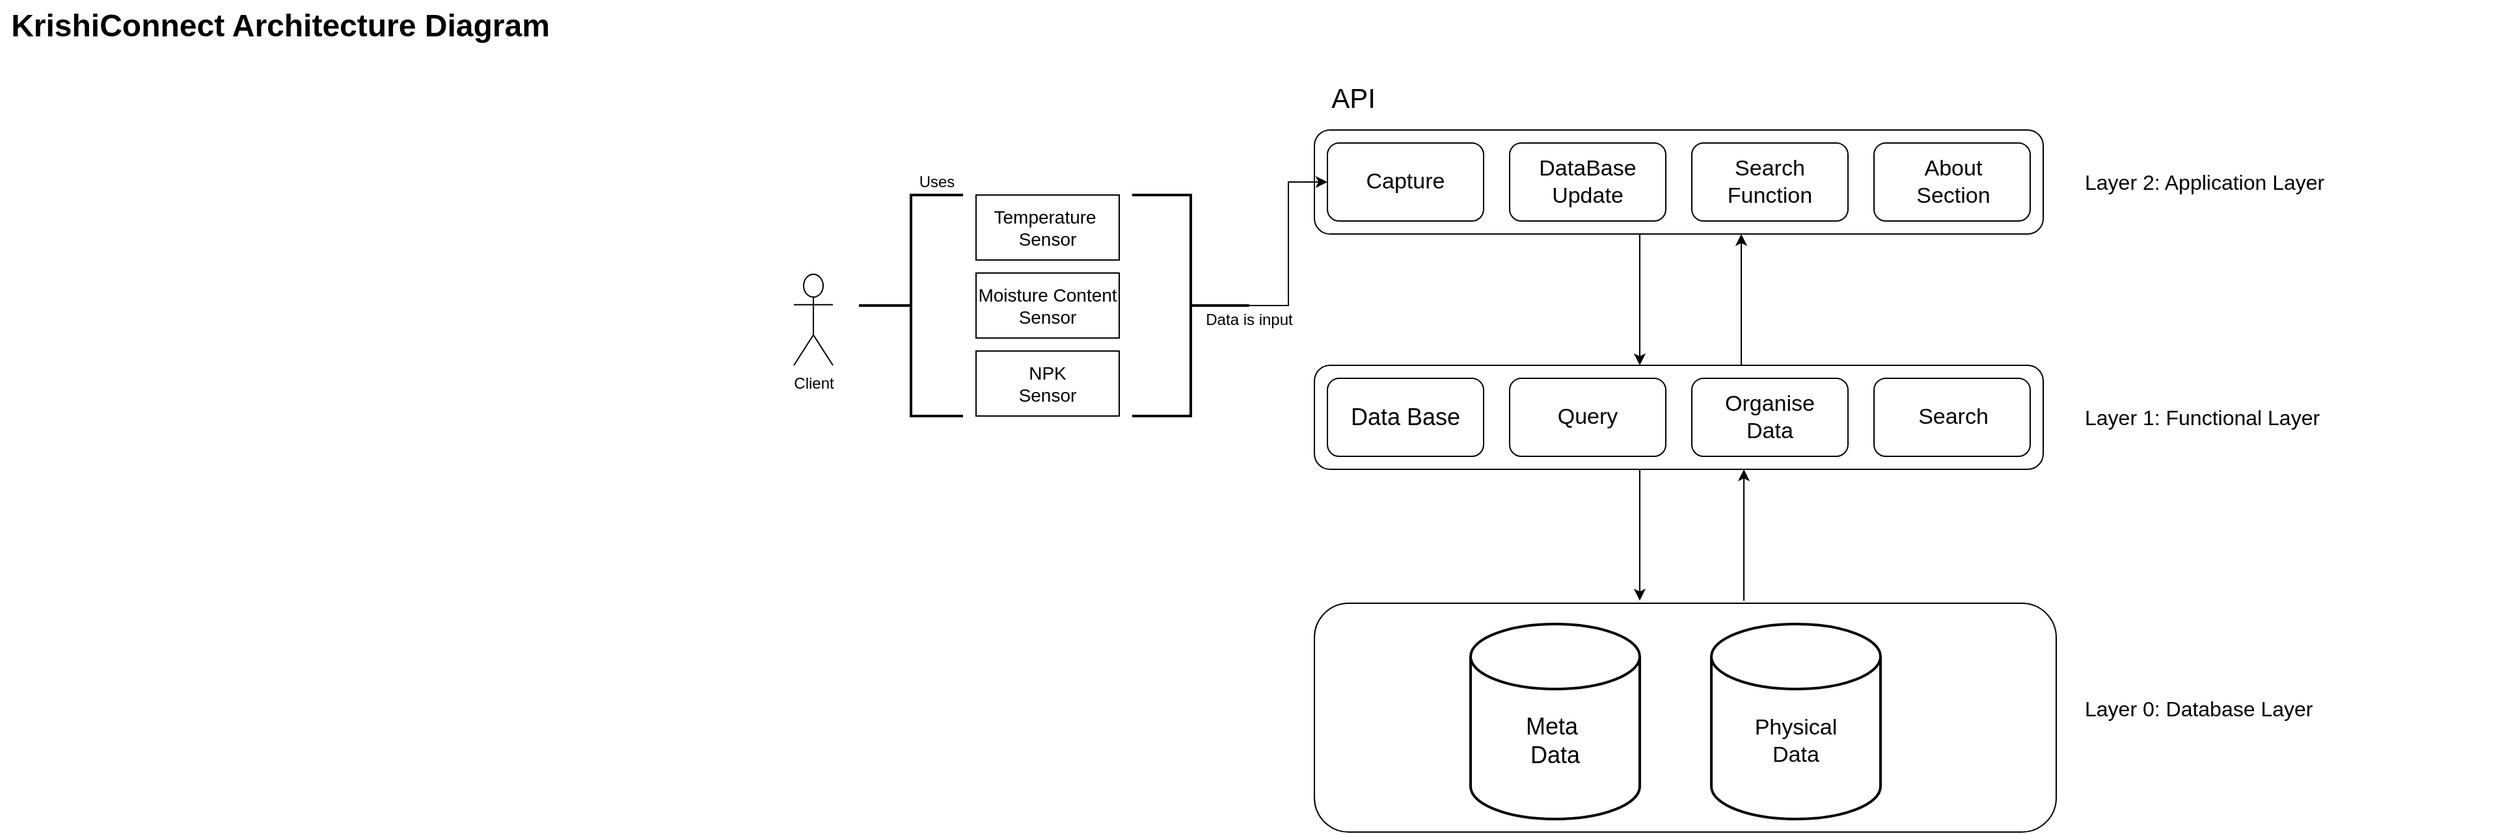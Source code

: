 <mxfile version="22.1.11" type="github">
  <diagram name="Page-1" id="vbBZC93TpMmgGGDBpkCH">
    <mxGraphModel dx="4733" dy="1258" grid="1" gridSize="10" guides="1" tooltips="1" connect="1" arrows="1" fold="1" page="1" pageScale="1" pageWidth="1200" pageHeight="1920" math="0" shadow="0">
      <root>
        <mxCell id="0" />
        <mxCell id="1" parent="0" />
        <mxCell id="oBGyluWmN6UVs6irnxLk-61" style="edgeStyle=orthogonalEdgeStyle;rounded=0;orthogonalLoop=1;jettySize=auto;html=1;entryX=0.5;entryY=0;entryDx=0;entryDy=0;" edge="1" parent="1">
          <mxGeometry relative="1" as="geometry">
            <mxPoint x="-1120" y="200" as="sourcePoint" />
            <mxPoint x="-1120" y="301" as="targetPoint" />
          </mxGeometry>
        </mxCell>
        <mxCell id="oBGyluWmN6UVs6irnxLk-4" value="" style="rounded=1;whiteSpace=wrap;html=1;" vertex="1" parent="1">
          <mxGeometry x="-1370" y="120" width="560" height="80" as="geometry" />
        </mxCell>
        <mxCell id="oBGyluWmN6UVs6irnxLk-5" value="" style="rounded=1;whiteSpace=wrap;html=1;" vertex="1" parent="1">
          <mxGeometry x="-1360" y="130" width="120" height="60" as="geometry" />
        </mxCell>
        <mxCell id="oBGyluWmN6UVs6irnxLk-6" value="" style="rounded=1;whiteSpace=wrap;html=1;" vertex="1" parent="1">
          <mxGeometry x="-1220" y="130" width="120" height="60" as="geometry" />
        </mxCell>
        <mxCell id="oBGyluWmN6UVs6irnxLk-7" value="" style="rounded=1;whiteSpace=wrap;html=1;" vertex="1" parent="1">
          <mxGeometry x="-1080" y="130" width="120" height="60" as="geometry" />
        </mxCell>
        <mxCell id="oBGyluWmN6UVs6irnxLk-8" value="" style="rounded=1;whiteSpace=wrap;html=1;" vertex="1" parent="1">
          <mxGeometry x="-940" y="130" width="120" height="60" as="geometry" />
        </mxCell>
        <mxCell id="oBGyluWmN6UVs6irnxLk-9" value="&lt;font style=&quot;font-size: 17px;&quot;&gt;Capture&lt;/font&gt;" style="text;html=1;strokeColor=none;fillColor=none;align=center;verticalAlign=middle;whiteSpace=wrap;rounded=0;" vertex="1" parent="1">
          <mxGeometry x="-1345" y="135" width="90" height="50" as="geometry" />
        </mxCell>
        <mxCell id="oBGyluWmN6UVs6irnxLk-10" value="&lt;div style=&quot;font-size: 17px;&quot;&gt;&lt;font style=&quot;font-size: 17px;&quot;&gt;DataBase &lt;br&gt;&lt;/font&gt;&lt;/div&gt;&lt;div style=&quot;font-size: 17px;&quot;&gt;&lt;font style=&quot;font-size: 17px;&quot;&gt;Update&lt;/font&gt;&lt;br&gt;&lt;/div&gt;" style="text;html=1;strokeColor=none;fillColor=none;align=center;verticalAlign=middle;whiteSpace=wrap;rounded=0;" vertex="1" parent="1">
          <mxGeometry x="-1205" y="135" width="90" height="50" as="geometry" />
        </mxCell>
        <mxCell id="oBGyluWmN6UVs6irnxLk-11" value="&lt;div&gt;&lt;font style=&quot;font-size: 17px;&quot;&gt;Search&lt;/font&gt;&lt;/div&gt;&lt;font style=&quot;font-size: 17px;&quot;&gt;Function&lt;/font&gt;" style="text;html=1;strokeColor=none;fillColor=none;align=center;verticalAlign=middle;whiteSpace=wrap;rounded=0;" vertex="1" parent="1">
          <mxGeometry x="-1065" y="135" width="90" height="50" as="geometry" />
        </mxCell>
        <mxCell id="oBGyluWmN6UVs6irnxLk-12" value="&lt;div style=&quot;font-size: 17px;&quot;&gt;&lt;font style=&quot;font-size: 17px;&quot;&gt;About&lt;/font&gt;&lt;/div&gt;&lt;div style=&quot;font-size: 17px;&quot;&gt;&lt;font style=&quot;font-size: 17px;&quot;&gt;Section&lt;font style=&quot;font-size: 17px;&quot;&gt;&lt;br&gt;&lt;/font&gt;&lt;/font&gt;&lt;/div&gt;" style="text;html=1;strokeColor=none;fillColor=none;align=center;verticalAlign=middle;whiteSpace=wrap;rounded=0;" vertex="1" parent="1">
          <mxGeometry x="-924" y="135" width="90" height="50" as="geometry" />
        </mxCell>
        <mxCell id="oBGyluWmN6UVs6irnxLk-13" value="&lt;div&gt;Client&lt;/div&gt;&lt;div&gt;&lt;br&gt;&lt;/div&gt;" style="shape=umlActor;verticalLabelPosition=bottom;verticalAlign=top;html=1;outlineConnect=0;" vertex="1" parent="1">
          <mxGeometry x="-1770" y="231" width="30" height="70" as="geometry" />
        </mxCell>
        <mxCell id="oBGyluWmN6UVs6irnxLk-20" value="&lt;div style=&quot;font-size: 14px;&quot;&gt;&lt;font style=&quot;font-size: 14px;&quot;&gt;Temperature&amp;nbsp;&lt;/font&gt;&lt;/div&gt;&lt;div style=&quot;font-size: 14px;&quot;&gt;&lt;font style=&quot;font-size: 14px;&quot;&gt;Sensor&lt;/font&gt;&lt;/div&gt;" style="rounded=0;whiteSpace=wrap;html=1;" vertex="1" parent="1">
          <mxGeometry x="-1630" y="170" width="110" height="50" as="geometry" />
        </mxCell>
        <mxCell id="oBGyluWmN6UVs6irnxLk-21" value="&lt;div style=&quot;font-size: 14px;&quot;&gt;&lt;font style=&quot;font-size: 14px;&quot;&gt;Moisture Content&lt;br&gt;&lt;/font&gt;&lt;/div&gt;&lt;div style=&quot;font-size: 14px;&quot;&gt;&lt;font style=&quot;font-size: 14px;&quot;&gt;Sensor&lt;/font&gt;&lt;/div&gt;" style="rounded=0;whiteSpace=wrap;html=1;" vertex="1" parent="1">
          <mxGeometry x="-1630" y="230" width="110" height="50" as="geometry" />
        </mxCell>
        <mxCell id="oBGyluWmN6UVs6irnxLk-22" value="&lt;div style=&quot;font-size: 14px;&quot;&gt;&lt;font style=&quot;font-size: 14px;&quot;&gt;NPK&lt;br&gt;&lt;/font&gt;&lt;/div&gt;&lt;div style=&quot;font-size: 14px;&quot;&gt;&lt;font style=&quot;font-size: 14px;&quot;&gt;Sensor&lt;/font&gt;&lt;/div&gt;" style="rounded=0;whiteSpace=wrap;html=1;" vertex="1" parent="1">
          <mxGeometry x="-1630" y="290" width="110" height="50" as="geometry" />
        </mxCell>
        <mxCell id="oBGyluWmN6UVs6irnxLk-27" value="" style="strokeWidth=2;html=1;shape=mxgraph.flowchart.annotation_2;align=left;labelPosition=right;pointerEvents=1;" vertex="1" parent="1">
          <mxGeometry x="-1720" y="170" width="80" height="170" as="geometry" />
        </mxCell>
        <mxCell id="oBGyluWmN6UVs6irnxLk-28" value="KrishiConnect Architecture Diagram" style="text;strokeColor=none;fillColor=none;html=1;fontSize=24;fontStyle=1;verticalAlign=middle;align=center;" vertex="1" parent="1">
          <mxGeometry x="-2380" y="20" width="430" height="40" as="geometry" />
        </mxCell>
        <mxCell id="oBGyluWmN6UVs6irnxLk-29" value="Uses" style="text;html=1;strokeColor=none;fillColor=none;align=center;verticalAlign=middle;whiteSpace=wrap;rounded=0;" vertex="1" parent="1">
          <mxGeometry x="-1690" y="145" width="60" height="30" as="geometry" />
        </mxCell>
        <mxCell id="oBGyluWmN6UVs6irnxLk-31" value="&lt;font style=&quot;font-size: 21px;&quot;&gt;API&lt;/font&gt;" style="text;html=1;strokeColor=none;fillColor=none;align=center;verticalAlign=middle;whiteSpace=wrap;rounded=0;" vertex="1" parent="1">
          <mxGeometry x="-1410" y="80" width="140" height="30" as="geometry" />
        </mxCell>
        <mxCell id="oBGyluWmN6UVs6irnxLk-32" value="&lt;div align=&quot;left&quot;&gt;&lt;font style=&quot;font-size: 16px;&quot;&gt;Layer 2: Application Layer&lt;/font&gt;&lt;br&gt;&lt;/div&gt;" style="text;html=1;strokeColor=none;fillColor=none;align=left;verticalAlign=middle;whiteSpace=wrap;rounded=0;" vertex="1" parent="1">
          <mxGeometry x="-780" y="145" width="320" height="30" as="geometry" />
        </mxCell>
        <mxCell id="oBGyluWmN6UVs6irnxLk-35" style="edgeStyle=orthogonalEdgeStyle;rounded=0;orthogonalLoop=1;jettySize=auto;html=1;exitX=0;exitY=0.5;exitDx=0;exitDy=0;exitPerimeter=0;entryX=0;entryY=0.5;entryDx=0;entryDy=0;" edge="1" parent="1" source="oBGyluWmN6UVs6irnxLk-34" target="oBGyluWmN6UVs6irnxLk-5">
          <mxGeometry relative="1" as="geometry" />
        </mxCell>
        <mxCell id="oBGyluWmN6UVs6irnxLk-34" value="" style="strokeWidth=2;html=1;shape=mxgraph.flowchart.annotation_2;align=left;labelPosition=right;pointerEvents=1;direction=west;" vertex="1" parent="1">
          <mxGeometry x="-1510" y="170" width="90" height="170" as="geometry" />
        </mxCell>
        <mxCell id="oBGyluWmN6UVs6irnxLk-36" value="Data is input" style="text;html=1;strokeColor=none;fillColor=none;align=center;verticalAlign=middle;whiteSpace=wrap;rounded=0;" vertex="1" parent="1">
          <mxGeometry x="-1480" y="251" width="120" height="30" as="geometry" />
        </mxCell>
        <mxCell id="oBGyluWmN6UVs6irnxLk-63" style="edgeStyle=orthogonalEdgeStyle;rounded=0;orthogonalLoop=1;jettySize=auto;html=1;entryX=0.5;entryY=1;entryDx=0;entryDy=0;strokeColor=none;" edge="1" parent="1" source="oBGyluWmN6UVs6irnxLk-42" target="oBGyluWmN6UVs6irnxLk-4">
          <mxGeometry relative="1" as="geometry" />
        </mxCell>
        <mxCell id="oBGyluWmN6UVs6irnxLk-64" style="edgeStyle=orthogonalEdgeStyle;rounded=0;orthogonalLoop=1;jettySize=auto;html=1;exitX=0.5;exitY=0;exitDx=0;exitDy=0;entryX=0.5;entryY=1;entryDx=0;entryDy=0;" edge="1" parent="1">
          <mxGeometry relative="1" as="geometry">
            <mxPoint x="-1042" y="301" as="sourcePoint" />
            <mxPoint x="-1042" y="200" as="targetPoint" />
          </mxGeometry>
        </mxCell>
        <mxCell id="oBGyluWmN6UVs6irnxLk-42" value="" style="rounded=1;whiteSpace=wrap;html=1;" vertex="1" parent="1">
          <mxGeometry x="-1370" y="301" width="560" height="80" as="geometry" />
        </mxCell>
        <mxCell id="oBGyluWmN6UVs6irnxLk-43" value="" style="rounded=1;whiteSpace=wrap;html=1;" vertex="1" parent="1">
          <mxGeometry x="-1360" y="311" width="120" height="60" as="geometry" />
        </mxCell>
        <mxCell id="oBGyluWmN6UVs6irnxLk-44" value="" style="rounded=1;whiteSpace=wrap;html=1;" vertex="1" parent="1">
          <mxGeometry x="-1220" y="311" width="120" height="60" as="geometry" />
        </mxCell>
        <mxCell id="oBGyluWmN6UVs6irnxLk-45" value="" style="rounded=1;whiteSpace=wrap;html=1;" vertex="1" parent="1">
          <mxGeometry x="-1080" y="311" width="120" height="60" as="geometry" />
        </mxCell>
        <mxCell id="oBGyluWmN6UVs6irnxLk-46" value="" style="rounded=1;whiteSpace=wrap;html=1;" vertex="1" parent="1">
          <mxGeometry x="-940" y="311" width="120" height="60" as="geometry" />
        </mxCell>
        <mxCell id="oBGyluWmN6UVs6irnxLk-47" value="&lt;font style=&quot;font-size: 18px;&quot;&gt;Data Base&lt;/font&gt;" style="text;html=1;strokeColor=none;fillColor=none;align=center;verticalAlign=middle;whiteSpace=wrap;rounded=0;" vertex="1" parent="1">
          <mxGeometry x="-1345" y="316" width="90" height="50" as="geometry" />
        </mxCell>
        <mxCell id="oBGyluWmN6UVs6irnxLk-48" value="&lt;font style=&quot;font-size: 17px;&quot;&gt;Query&lt;/font&gt;" style="text;html=1;strokeColor=none;fillColor=none;align=center;verticalAlign=middle;whiteSpace=wrap;rounded=0;" vertex="1" parent="1">
          <mxGeometry x="-1205" y="316" width="90" height="50" as="geometry" />
        </mxCell>
        <mxCell id="oBGyluWmN6UVs6irnxLk-49" value="&lt;div style=&quot;font-size: 17px;&quot;&gt;&lt;font style=&quot;font-size: 17px;&quot;&gt;Organise &lt;br&gt;&lt;/font&gt;&lt;/div&gt;&lt;div style=&quot;font-size: 17px;&quot;&gt;&lt;font style=&quot;font-size: 17px;&quot;&gt;Data&lt;font style=&quot;font-size: 17px;&quot;&gt;&lt;br&gt;&lt;/font&gt;&lt;/font&gt;&lt;/div&gt;" style="text;html=1;strokeColor=none;fillColor=none;align=center;verticalAlign=middle;whiteSpace=wrap;rounded=0;" vertex="1" parent="1">
          <mxGeometry x="-1065" y="316" width="90" height="50" as="geometry" />
        </mxCell>
        <mxCell id="oBGyluWmN6UVs6irnxLk-50" value="&lt;font style=&quot;font-size: 17px;&quot;&gt;Search&lt;/font&gt;" style="text;html=1;strokeColor=none;fillColor=none;align=center;verticalAlign=middle;whiteSpace=wrap;rounded=0;" vertex="1" parent="1">
          <mxGeometry x="-924" y="316" width="90" height="50" as="geometry" />
        </mxCell>
        <mxCell id="oBGyluWmN6UVs6irnxLk-51" value="&lt;div align=&quot;left&quot;&gt;&lt;font style=&quot;font-size: 16px;&quot;&gt;Layer 1: Functional Layer&lt;/font&gt;&lt;br&gt;&lt;/div&gt;" style="text;html=1;strokeColor=none;fillColor=none;align=left;verticalAlign=middle;whiteSpace=wrap;rounded=0;" vertex="1" parent="1">
          <mxGeometry x="-780" y="326" width="320" height="30" as="geometry" />
        </mxCell>
        <mxCell id="oBGyluWmN6UVs6irnxLk-58" value="" style="rounded=1;whiteSpace=wrap;html=1;" vertex="1" parent="1">
          <mxGeometry x="-1370" y="484" width="570" height="176" as="geometry" />
        </mxCell>
        <mxCell id="oBGyluWmN6UVs6irnxLk-52" value="" style="strokeWidth=2;html=1;shape=mxgraph.flowchart.database;whiteSpace=wrap;" vertex="1" parent="1">
          <mxGeometry x="-1250" y="500" width="130" height="150" as="geometry" />
        </mxCell>
        <mxCell id="oBGyluWmN6UVs6irnxLk-53" value="&lt;div style=&quot;font-size: 18px;&quot;&gt;&lt;font style=&quot;font-size: 18px;&quot;&gt;Meta&amp;nbsp;&lt;/font&gt;&lt;/div&gt;&lt;div style=&quot;font-size: 18px;&quot;&gt;&lt;font style=&quot;font-size: 18px;&quot;&gt;Data&lt;/font&gt;&lt;/div&gt;" style="text;html=1;strokeColor=none;fillColor=none;align=center;verticalAlign=middle;whiteSpace=wrap;rounded=0;" vertex="1" parent="1">
          <mxGeometry x="-1250" y="550" width="130" height="80" as="geometry" />
        </mxCell>
        <mxCell id="oBGyluWmN6UVs6irnxLk-54" value="" style="strokeWidth=2;html=1;shape=mxgraph.flowchart.database;whiteSpace=wrap;" vertex="1" parent="1">
          <mxGeometry x="-1065" y="500" width="130" height="150" as="geometry" />
        </mxCell>
        <mxCell id="oBGyluWmN6UVs6irnxLk-55" value="&lt;div style=&quot;font-size: 17px;&quot;&gt;&lt;font style=&quot;font-size: 17px;&quot;&gt;Physical&lt;/font&gt;&lt;/div&gt;&lt;div style=&quot;font-size: 17px;&quot;&gt;&lt;font style=&quot;font-size: 17px;&quot;&gt;Data&lt;font style=&quot;font-size: 17px;&quot;&gt;&lt;br&gt;&lt;/font&gt;&lt;/font&gt;&lt;/div&gt;" style="text;html=1;strokeColor=none;fillColor=none;align=center;verticalAlign=middle;whiteSpace=wrap;rounded=0;" vertex="1" parent="1">
          <mxGeometry x="-1065" y="550" width="130" height="80" as="geometry" />
        </mxCell>
        <mxCell id="oBGyluWmN6UVs6irnxLk-65" style="edgeStyle=orthogonalEdgeStyle;rounded=0;orthogonalLoop=1;jettySize=auto;html=1;exitX=0.5;exitY=0;exitDx=0;exitDy=0;entryX=0.5;entryY=1;entryDx=0;entryDy=0;" edge="1" parent="1">
          <mxGeometry relative="1" as="geometry">
            <mxPoint x="-1040" y="482" as="sourcePoint" />
            <mxPoint x="-1040" y="381" as="targetPoint" />
          </mxGeometry>
        </mxCell>
        <mxCell id="oBGyluWmN6UVs6irnxLk-66" style="edgeStyle=orthogonalEdgeStyle;rounded=0;orthogonalLoop=1;jettySize=auto;html=1;entryX=0.5;entryY=0;entryDx=0;entryDy=0;" edge="1" parent="1">
          <mxGeometry relative="1" as="geometry">
            <mxPoint x="-1120" y="381" as="sourcePoint" />
            <mxPoint x="-1120" y="482" as="targetPoint" />
          </mxGeometry>
        </mxCell>
        <mxCell id="oBGyluWmN6UVs6irnxLk-67" value="&lt;div align=&quot;left&quot;&gt;&lt;font style=&quot;font-size: 16px;&quot;&gt;Layer 0: Database Layer&lt;/font&gt;&lt;br&gt;&lt;/div&gt;" style="text;html=1;strokeColor=none;fillColor=none;align=left;verticalAlign=middle;whiteSpace=wrap;rounded=0;" vertex="1" parent="1">
          <mxGeometry x="-780" y="550" width="320" height="30" as="geometry" />
        </mxCell>
      </root>
    </mxGraphModel>
  </diagram>
</mxfile>

